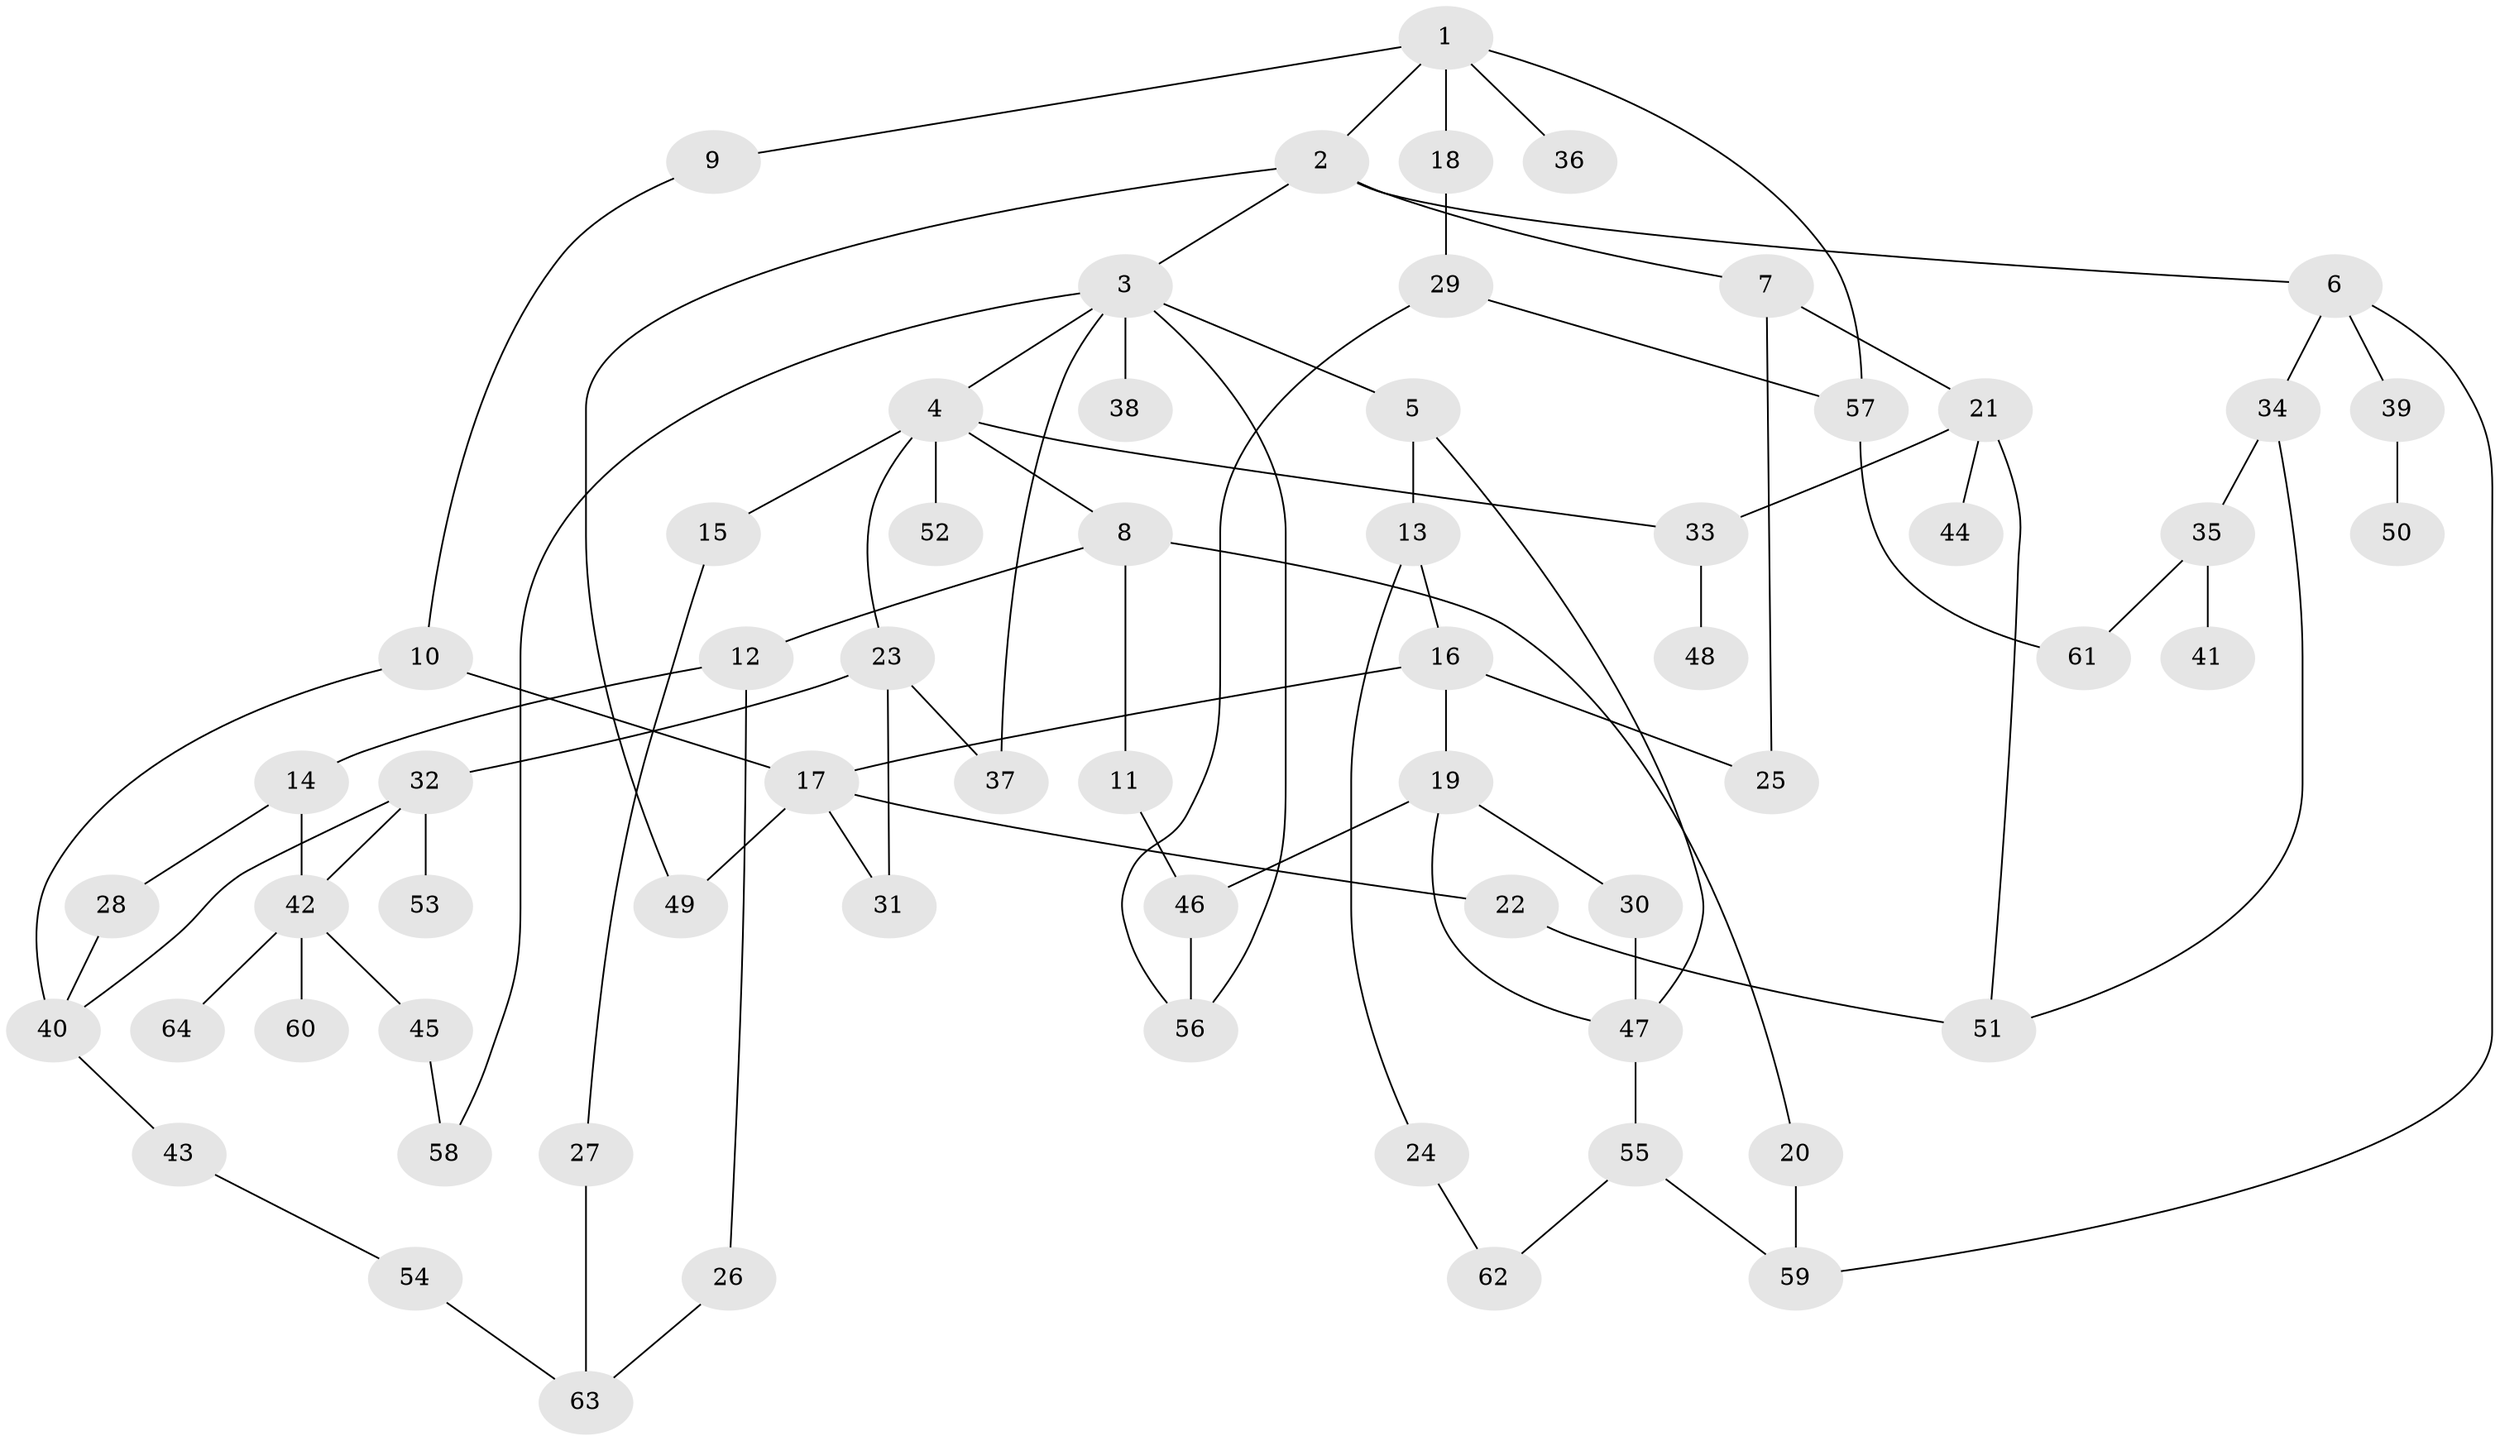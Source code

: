 // coarse degree distribution, {4: 0.1, 7: 0.05, 8: 0.025, 3: 0.275, 5: 0.1, 6: 0.025, 2: 0.2, 1: 0.225}
// Generated by graph-tools (version 1.1) at 2025/41/03/06/25 10:41:27]
// undirected, 64 vertices, 87 edges
graph export_dot {
graph [start="1"]
  node [color=gray90,style=filled];
  1;
  2;
  3;
  4;
  5;
  6;
  7;
  8;
  9;
  10;
  11;
  12;
  13;
  14;
  15;
  16;
  17;
  18;
  19;
  20;
  21;
  22;
  23;
  24;
  25;
  26;
  27;
  28;
  29;
  30;
  31;
  32;
  33;
  34;
  35;
  36;
  37;
  38;
  39;
  40;
  41;
  42;
  43;
  44;
  45;
  46;
  47;
  48;
  49;
  50;
  51;
  52;
  53;
  54;
  55;
  56;
  57;
  58;
  59;
  60;
  61;
  62;
  63;
  64;
  1 -- 2;
  1 -- 9;
  1 -- 18;
  1 -- 36;
  1 -- 57;
  2 -- 3;
  2 -- 6;
  2 -- 7;
  2 -- 49;
  3 -- 4;
  3 -- 5;
  3 -- 37;
  3 -- 38;
  3 -- 56;
  3 -- 58;
  4 -- 8;
  4 -- 15;
  4 -- 23;
  4 -- 52;
  4 -- 33;
  5 -- 13;
  5 -- 47;
  6 -- 34;
  6 -- 39;
  6 -- 59;
  7 -- 21;
  7 -- 25;
  8 -- 11;
  8 -- 12;
  8 -- 20;
  9 -- 10;
  10 -- 17;
  10 -- 40;
  11 -- 46;
  12 -- 14;
  12 -- 26;
  13 -- 16;
  13 -- 24;
  14 -- 28;
  14 -- 42;
  15 -- 27;
  16 -- 19;
  16 -- 25;
  16 -- 17;
  17 -- 22;
  17 -- 49;
  17 -- 31;
  18 -- 29;
  19 -- 30;
  19 -- 46;
  19 -- 47;
  20 -- 59;
  21 -- 33;
  21 -- 44;
  21 -- 51;
  22 -- 51;
  23 -- 31;
  23 -- 32;
  23 -- 37;
  24 -- 62;
  26 -- 63;
  27 -- 63;
  28 -- 40;
  29 -- 57;
  29 -- 56;
  30 -- 47;
  32 -- 40;
  32 -- 42;
  32 -- 53;
  33 -- 48;
  34 -- 35;
  34 -- 51;
  35 -- 41;
  35 -- 61;
  39 -- 50;
  40 -- 43;
  42 -- 45;
  42 -- 60;
  42 -- 64;
  43 -- 54;
  45 -- 58;
  46 -- 56;
  47 -- 55;
  54 -- 63;
  55 -- 62;
  55 -- 59;
  57 -- 61;
}
